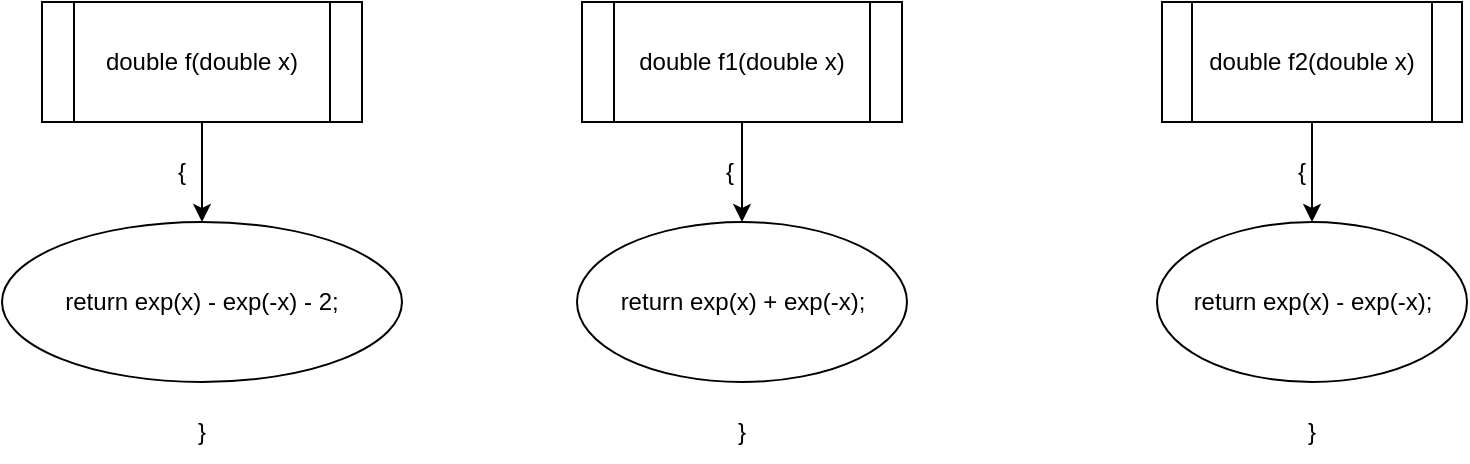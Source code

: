 <mxfile version="25.0.3">
  <diagram name="Страница — 1" id="DdPDL9rpIiZfMoMA2mmb">
    <mxGraphModel dx="922" dy="574" grid="1" gridSize="10" guides="1" tooltips="1" connect="1" arrows="1" fold="1" page="1" pageScale="1" pageWidth="827" pageHeight="1169" math="0" shadow="0">
      <root>
        <mxCell id="0" />
        <mxCell id="1" parent="0" />
        <mxCell id="_gl7X0-CQ9Cq_rELzgtP-4" value="" style="edgeStyle=orthogonalEdgeStyle;rounded=0;orthogonalLoop=1;jettySize=auto;html=1;" edge="1" parent="1" source="_gl7X0-CQ9Cq_rELzgtP-1" target="_gl7X0-CQ9Cq_rELzgtP-3">
          <mxGeometry relative="1" as="geometry" />
        </mxCell>
        <mxCell id="_gl7X0-CQ9Cq_rELzgtP-1" value="double f(double x)" style="shape=process;whiteSpace=wrap;html=1;backgroundOutline=1;" vertex="1" parent="1">
          <mxGeometry x="40" width="160" height="60" as="geometry" />
        </mxCell>
        <mxCell id="_gl7X0-CQ9Cq_rELzgtP-3" value="return exp(x) - exp(-x) - 2;" style="ellipse;whiteSpace=wrap;html=1;" vertex="1" parent="1">
          <mxGeometry x="20" y="110" width="200" height="80" as="geometry" />
        </mxCell>
        <mxCell id="_gl7X0-CQ9Cq_rELzgtP-7" value="" style="edgeStyle=orthogonalEdgeStyle;rounded=0;orthogonalLoop=1;jettySize=auto;html=1;" edge="1" parent="1" source="_gl7X0-CQ9Cq_rELzgtP-5" target="_gl7X0-CQ9Cq_rELzgtP-6">
          <mxGeometry relative="1" as="geometry" />
        </mxCell>
        <mxCell id="_gl7X0-CQ9Cq_rELzgtP-5" value="double f1(double x)" style="shape=process;whiteSpace=wrap;html=1;backgroundOutline=1;" vertex="1" parent="1">
          <mxGeometry x="310" width="160" height="60" as="geometry" />
        </mxCell>
        <mxCell id="_gl7X0-CQ9Cq_rELzgtP-6" value="return exp(x) + exp(-x);" style="ellipse;whiteSpace=wrap;html=1;" vertex="1" parent="1">
          <mxGeometry x="307.5" y="110" width="165" height="80" as="geometry" />
        </mxCell>
        <mxCell id="_gl7X0-CQ9Cq_rELzgtP-10" value="" style="edgeStyle=orthogonalEdgeStyle;rounded=0;orthogonalLoop=1;jettySize=auto;html=1;" edge="1" parent="1" source="_gl7X0-CQ9Cq_rELzgtP-8" target="_gl7X0-CQ9Cq_rELzgtP-9">
          <mxGeometry relative="1" as="geometry" />
        </mxCell>
        <mxCell id="_gl7X0-CQ9Cq_rELzgtP-8" value="double f2(double x)" style="shape=process;whiteSpace=wrap;html=1;backgroundOutline=1;" vertex="1" parent="1">
          <mxGeometry x="600" width="150" height="60" as="geometry" />
        </mxCell>
        <mxCell id="_gl7X0-CQ9Cq_rELzgtP-9" value="return exp(x) - exp(-x);" style="ellipse;whiteSpace=wrap;html=1;" vertex="1" parent="1">
          <mxGeometry x="597.5" y="110" width="155" height="80" as="geometry" />
        </mxCell>
        <mxCell id="_gl7X0-CQ9Cq_rELzgtP-11" value="{" style="text;html=1;align=center;verticalAlign=middle;whiteSpace=wrap;rounded=0;" vertex="1" parent="1">
          <mxGeometry x="80" y="70" width="60" height="30" as="geometry" />
        </mxCell>
        <mxCell id="_gl7X0-CQ9Cq_rELzgtP-12" value="{" style="text;html=1;align=center;verticalAlign=middle;whiteSpace=wrap;rounded=0;" vertex="1" parent="1">
          <mxGeometry x="354" y="70" width="60" height="30" as="geometry" />
        </mxCell>
        <mxCell id="_gl7X0-CQ9Cq_rELzgtP-13" value="{" style="text;html=1;align=center;verticalAlign=middle;whiteSpace=wrap;rounded=0;" vertex="1" parent="1">
          <mxGeometry x="640" y="70" width="60" height="30" as="geometry" />
        </mxCell>
        <mxCell id="_gl7X0-CQ9Cq_rELzgtP-14" value="}" style="text;html=1;align=center;verticalAlign=middle;whiteSpace=wrap;rounded=0;" vertex="1" parent="1">
          <mxGeometry x="90" y="200" width="60" height="30" as="geometry" />
        </mxCell>
        <mxCell id="_gl7X0-CQ9Cq_rELzgtP-15" value="}" style="text;html=1;align=center;verticalAlign=middle;whiteSpace=wrap;rounded=0;" vertex="1" parent="1">
          <mxGeometry x="360" y="200" width="60" height="30" as="geometry" />
        </mxCell>
        <mxCell id="_gl7X0-CQ9Cq_rELzgtP-16" value="}" style="text;html=1;align=center;verticalAlign=middle;whiteSpace=wrap;rounded=0;" vertex="1" parent="1">
          <mxGeometry x="645" y="200" width="60" height="30" as="geometry" />
        </mxCell>
      </root>
    </mxGraphModel>
  </diagram>
</mxfile>
